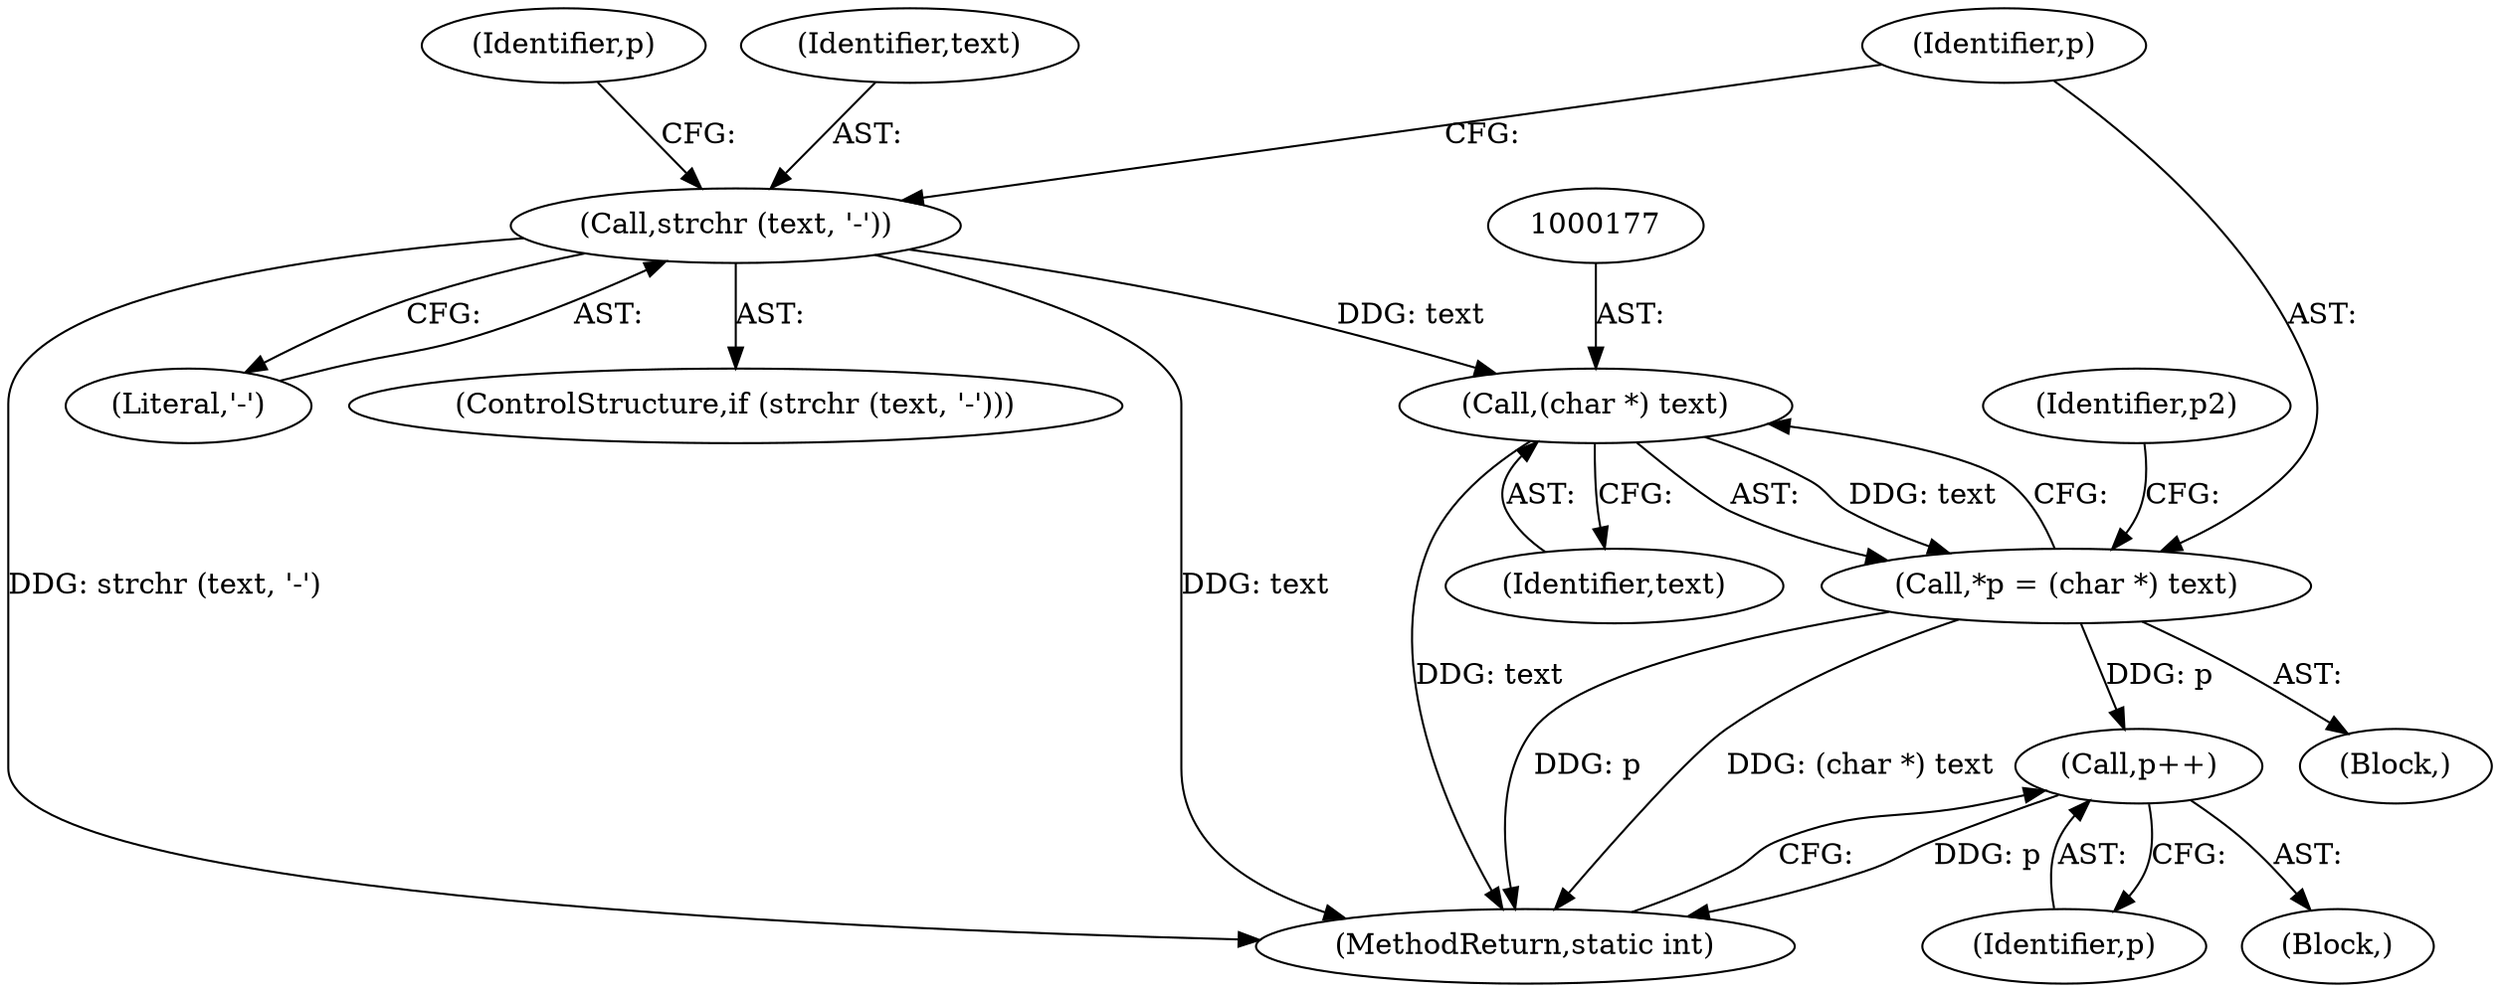 digraph "0_php_c818d0d01341907fee82bdb81cab07b7d93bb9db@API" {
"1000169" [label="(Call,strchr (text, '-'))"];
"1000176" [label="(Call,(char *) text)"];
"1000174" [label="(Call,*p = (char *) text)"];
"1000207" [label="(Call,p++)"];
"1000186" [label="(Identifier,p)"];
"1000208" [label="(Identifier,p)"];
"1000178" [label="(Identifier,text)"];
"1000168" [label="(ControlStructure,if (strchr (text, '-')))"];
"1000174" [label="(Call,*p = (char *) text)"];
"1000171" [label="(Literal,'-')"];
"1000207" [label="(Call,p++)"];
"1000209" [label="(MethodReturn,static int)"];
"1000176" [label="(Call,(char *) text)"];
"1000172" [label="(Block,)"];
"1000169" [label="(Call,strchr (text, '-'))"];
"1000175" [label="(Identifier,p)"];
"1000181" [label="(Identifier,p2)"];
"1000163" [label="(Block,)"];
"1000170" [label="(Identifier,text)"];
"1000169" -> "1000168"  [label="AST: "];
"1000169" -> "1000171"  [label="CFG: "];
"1000170" -> "1000169"  [label="AST: "];
"1000171" -> "1000169"  [label="AST: "];
"1000175" -> "1000169"  [label="CFG: "];
"1000186" -> "1000169"  [label="CFG: "];
"1000169" -> "1000209"  [label="DDG: text"];
"1000169" -> "1000209"  [label="DDG: strchr (text, '-')"];
"1000169" -> "1000176"  [label="DDG: text"];
"1000176" -> "1000174"  [label="AST: "];
"1000176" -> "1000178"  [label="CFG: "];
"1000177" -> "1000176"  [label="AST: "];
"1000178" -> "1000176"  [label="AST: "];
"1000174" -> "1000176"  [label="CFG: "];
"1000176" -> "1000209"  [label="DDG: text"];
"1000176" -> "1000174"  [label="DDG: text"];
"1000174" -> "1000172"  [label="AST: "];
"1000175" -> "1000174"  [label="AST: "];
"1000181" -> "1000174"  [label="CFG: "];
"1000174" -> "1000209"  [label="DDG: (char *) text"];
"1000174" -> "1000209"  [label="DDG: p"];
"1000174" -> "1000207"  [label="DDG: p"];
"1000207" -> "1000163"  [label="AST: "];
"1000207" -> "1000208"  [label="CFG: "];
"1000208" -> "1000207"  [label="AST: "];
"1000209" -> "1000207"  [label="CFG: "];
"1000207" -> "1000209"  [label="DDG: p"];
}
